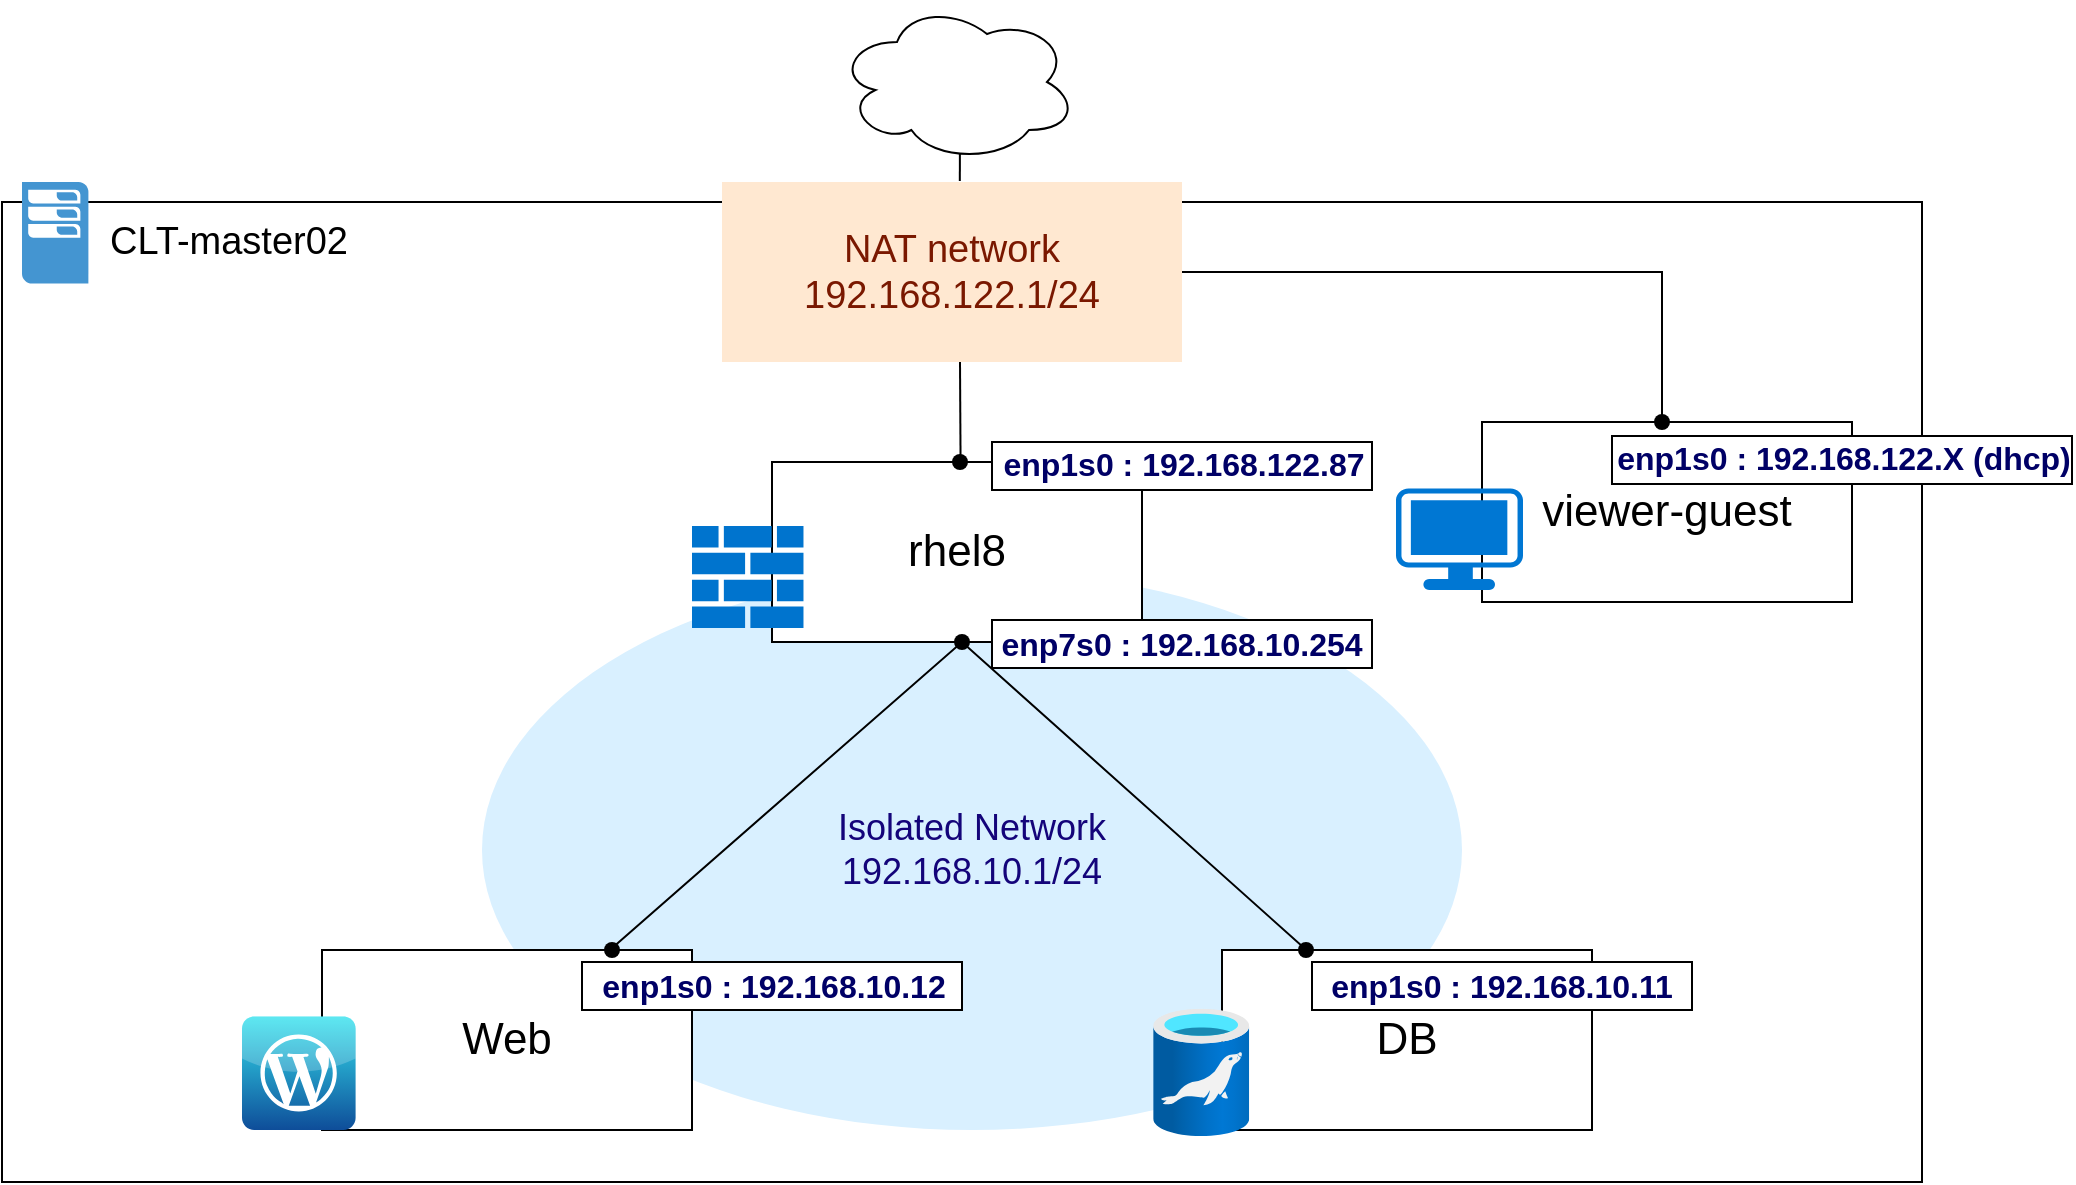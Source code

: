 <mxfile version="20.8.13" type="github">
  <diagram name="페이지-1" id="E3Nfmj0UPKqn4euKRgJr">
    <mxGraphModel dx="1395" dy="688" grid="1" gridSize="10" guides="1" tooltips="1" connect="1" arrows="1" fold="1" page="1" pageScale="1" pageWidth="1169" pageHeight="827" math="0" shadow="0">
      <root>
        <mxCell id="0" />
        <mxCell id="1" style="locked=1;" parent="0" />
        <mxCell id="SxxazjnEcDOOSWcFCbGN-16" value="" style="group" vertex="1" connectable="0" parent="1">
          <mxGeometry x="105" y="170" width="960" height="500" as="geometry" />
        </mxCell>
        <mxCell id="SxxazjnEcDOOSWcFCbGN-1" value="" style="rounded=0;whiteSpace=wrap;html=1;" vertex="1" parent="SxxazjnEcDOOSWcFCbGN-16">
          <mxGeometry y="10" width="960" height="490" as="geometry" />
        </mxCell>
        <mxCell id="SxxazjnEcDOOSWcFCbGN-2" value="" style="pointerEvents=1;shadow=0;dashed=0;html=1;strokeColor=none;fillColor=#4495D1;labelPosition=center;verticalLabelPosition=bottom;verticalAlign=top;align=center;outlineConnect=0;shape=mxgraph.veeam.2d.esx_esxi;" vertex="1" parent="SxxazjnEcDOOSWcFCbGN-16">
          <mxGeometry x="10" width="33.2" height="50.8" as="geometry" />
        </mxCell>
        <mxCell id="SxxazjnEcDOOSWcFCbGN-3" value="&lt;font style=&quot;font-size: 19px;&quot;&gt;CLT-master02&lt;/font&gt;" style="text;html=1;strokeColor=none;fillColor=none;align=center;verticalAlign=middle;whiteSpace=wrap;rounded=0;" vertex="1" parent="SxxazjnEcDOOSWcFCbGN-16">
          <mxGeometry x="50" y="10" width="126.8" height="39.6" as="geometry" />
        </mxCell>
        <mxCell id="SxxazjnEcDOOSWcFCbGN-19" value="0.5" style="locked=1;" parent="0" />
        <mxCell id="SxxazjnEcDOOSWcFCbGN-20" value="&lt;font color=&quot;#14047a&quot; style=&quot;font-size: 18px;&quot;&gt;Isolated Network&lt;br&gt;192.168.10.1/24&lt;/font&gt;" style="ellipse;whiteSpace=wrap;html=1;fillColor=#D9F0FF;strokeColor=none;" vertex="1" parent="SxxazjnEcDOOSWcFCbGN-19">
          <mxGeometry x="345" y="364" width="490" height="280" as="geometry" />
        </mxCell>
        <mxCell id="SxxazjnEcDOOSWcFCbGN-21" value="&lt;font color=&quot;#7a1800&quot;&gt;NAT network&lt;br&gt;192.168.122.1/24&lt;/font&gt;" style="rounded=0;whiteSpace=wrap;html=1;fontSize=19;fontColor=#14047A;fillColor=#FFE8D1;strokeColor=none;" vertex="1" parent="SxxazjnEcDOOSWcFCbGN-19">
          <mxGeometry x="465" y="170" width="230" height="90" as="geometry" />
        </mxCell>
        <mxCell id="SxxazjnEcDOOSWcFCbGN-24" value="line" style="locked=1;" parent="0" />
        <mxCell id="SxxazjnEcDOOSWcFCbGN-26" value="" style="endArrow=none;html=1;rounded=0;fontSize=22;fontColor=#7A1800;" edge="1" parent="SxxazjnEcDOOSWcFCbGN-24" source="SxxazjnEcDOOSWcFCbGN-11" target="SxxazjnEcDOOSWcFCbGN-13">
          <mxGeometry width="50" height="50" relative="1" as="geometry">
            <mxPoint x="615" y="560" as="sourcePoint" />
            <mxPoint x="665" y="510" as="targetPoint" />
            <Array as="points">
              <mxPoint x="585" y="400" />
            </Array>
          </mxGeometry>
        </mxCell>
        <mxCell id="SxxazjnEcDOOSWcFCbGN-27" value="" style="endArrow=none;html=1;rounded=0;fontSize=22;fontColor=#7A1800;exitX=0.534;exitY=0.99;exitDx=0;exitDy=0;exitPerimeter=0;" edge="1" parent="SxxazjnEcDOOSWcFCbGN-24">
          <mxGeometry width="50" height="50" relative="1" as="geometry">
            <mxPoint x="584.79" y="399.1" as="sourcePoint" />
            <mxPoint x="584" y="260" as="targetPoint" />
          </mxGeometry>
        </mxCell>
        <mxCell id="SxxazjnEcDOOSWcFCbGN-28" value="" style="endArrow=none;html=1;rounded=0;fontSize=22;fontColor=#7A1800;" edge="1" parent="SxxazjnEcDOOSWcFCbGN-24" target="SxxazjnEcDOOSWcFCbGN-21">
          <mxGeometry width="50" height="50" relative="1" as="geometry">
            <mxPoint x="935" y="290" as="sourcePoint" />
            <mxPoint x="675" y="360" as="targetPoint" />
            <Array as="points">
              <mxPoint x="935" y="215" />
            </Array>
          </mxGeometry>
        </mxCell>
        <mxCell id="SxxazjnEcDOOSWcFCbGN-29" value="" style="endArrow=none;html=1;rounded=0;fontSize=22;fontColor=#7A1800;exitX=0.517;exitY=-0.005;exitDx=0;exitDy=0;exitPerimeter=0;" edge="1" parent="SxxazjnEcDOOSWcFCbGN-24" source="SxxazjnEcDOOSWcFCbGN-21">
          <mxGeometry width="50" height="50" relative="1" as="geometry">
            <mxPoint x="575" y="160" as="sourcePoint" />
            <mxPoint x="584" y="140" as="targetPoint" />
          </mxGeometry>
        </mxCell>
        <mxCell id="SxxazjnEcDOOSWcFCbGN-8" value="001" style="locked=1;" parent="0" />
        <mxCell id="SxxazjnEcDOOSWcFCbGN-9" value="&lt;font style=&quot;font-size: 22px;&quot;&gt;rhel8&lt;/font&gt;" style="rounded=0;whiteSpace=wrap;html=1;" vertex="1" parent="SxxazjnEcDOOSWcFCbGN-8">
          <mxGeometry x="490" y="310" width="185" height="90" as="geometry" />
        </mxCell>
        <mxCell id="SxxazjnEcDOOSWcFCbGN-10" value="" style="shape=image;html=1;verticalAlign=top;verticalLabelPosition=bottom;labelBackgroundColor=#ffffff;imageAspect=0;aspect=fixed;image=https://cdn1.iconfinder.com/data/icons/Futurosoft%20Icons%200.5.2/128x128/apps/redhat.png" vertex="1" parent="SxxazjnEcDOOSWcFCbGN-8">
          <mxGeometry x="450" y="280" width="59.2" height="59.2" as="geometry" />
        </mxCell>
        <mxCell id="SxxazjnEcDOOSWcFCbGN-11" value="&lt;font style=&quot;font-size: 22px;&quot;&gt;Web&lt;/font&gt;" style="rounded=0;whiteSpace=wrap;html=1;" vertex="1" parent="SxxazjnEcDOOSWcFCbGN-8">
          <mxGeometry x="265" y="554" width="185" height="90" as="geometry" />
        </mxCell>
        <mxCell id="SxxazjnEcDOOSWcFCbGN-12" value="" style="shape=image;html=1;verticalAlign=top;verticalLabelPosition=bottom;labelBackgroundColor=#ffffff;imageAspect=0;aspect=fixed;image=https://cdn1.iconfinder.com/data/icons/Futurosoft%20Icons%200.5.2/128x128/apps/redhat.png" vertex="1" parent="SxxazjnEcDOOSWcFCbGN-8">
          <mxGeometry x="225" y="524" width="59.2" height="59.2" as="geometry" />
        </mxCell>
        <mxCell id="SxxazjnEcDOOSWcFCbGN-13" value="&lt;font style=&quot;font-size: 22px;&quot;&gt;DB&lt;/font&gt;" style="rounded=0;whiteSpace=wrap;html=1;" vertex="1" parent="SxxazjnEcDOOSWcFCbGN-8">
          <mxGeometry x="715" y="554" width="185" height="90" as="geometry" />
        </mxCell>
        <mxCell id="SxxazjnEcDOOSWcFCbGN-14" value="" style="shape=image;html=1;verticalAlign=top;verticalLabelPosition=bottom;labelBackgroundColor=#ffffff;imageAspect=0;aspect=fixed;image=https://cdn1.iconfinder.com/data/icons/Futurosoft%20Icons%200.5.2/128x128/apps/redhat.png" vertex="1" parent="SxxazjnEcDOOSWcFCbGN-8">
          <mxGeometry x="675" y="524" width="59.2" height="59.2" as="geometry" />
        </mxCell>
        <mxCell id="SxxazjnEcDOOSWcFCbGN-22" value="&lt;font style=&quot;font-size: 22px;&quot;&gt;viewer-guest&lt;/font&gt;" style="rounded=0;whiteSpace=wrap;html=1;" vertex="1" parent="SxxazjnEcDOOSWcFCbGN-8">
          <mxGeometry x="845" y="290" width="185" height="90" as="geometry" />
        </mxCell>
        <mxCell id="SxxazjnEcDOOSWcFCbGN-23" value="" style="shape=image;html=1;verticalAlign=top;verticalLabelPosition=bottom;labelBackgroundColor=#ffffff;imageAspect=0;aspect=fixed;image=https://cdn1.iconfinder.com/data/icons/Futurosoft%20Icons%200.5.2/128x128/apps/redhat.png" vertex="1" parent="SxxazjnEcDOOSWcFCbGN-8">
          <mxGeometry x="805" y="260" width="59.2" height="59.2" as="geometry" />
        </mxCell>
        <mxCell id="SxxazjnEcDOOSWcFCbGN-30" value="" style="aspect=fixed;html=1;points=[];align=center;image;fontSize=12;image=img/lib/azure2/databases/Azure_Database_MariaDB_Server.svg;fontColor=#7A1800;fillColor=#FFE8D1;" vertex="1" parent="SxxazjnEcDOOSWcFCbGN-8">
          <mxGeometry x="680.6" y="583.2" width="48" height="64" as="geometry" />
        </mxCell>
        <mxCell id="SxxazjnEcDOOSWcFCbGN-31" value="" style="dashed=0;outlineConnect=0;html=1;align=center;labelPosition=center;verticalLabelPosition=bottom;verticalAlign=top;shape=mxgraph.webicons.wordpress_2;fillColor=#35E2EE;gradientColor=#0E4D99;fontSize=22;fontColor=#7A1800;" vertex="1" parent="SxxazjnEcDOOSWcFCbGN-8">
          <mxGeometry x="225" y="587.2" width="56.8" height="56.8" as="geometry" />
        </mxCell>
        <mxCell id="SxxazjnEcDOOSWcFCbGN-32" value="" style="sketch=0;pointerEvents=1;shadow=0;dashed=0;html=1;strokeColor=none;labelPosition=center;verticalLabelPosition=bottom;verticalAlign=top;outlineConnect=0;align=center;shape=mxgraph.office.concepts.firewall;fillColor=#0074ce;fontSize=22;fontColor=#7A1800;" vertex="1" parent="SxxazjnEcDOOSWcFCbGN-8">
          <mxGeometry x="450" y="342" width="55.74" height="51" as="geometry" />
        </mxCell>
        <mxCell id="SxxazjnEcDOOSWcFCbGN-33" value="" style="points=[[0.03,0.03,0],[0.5,0,0],[0.97,0.03,0],[1,0.4,0],[0.97,0.745,0],[0.5,1,0],[0.03,0.745,0],[0,0.4,0]];verticalLabelPosition=bottom;sketch=0;html=1;verticalAlign=top;aspect=fixed;align=center;pointerEvents=1;shape=mxgraph.cisco19.workstation;fillColor=#0077d3;strokeColor=none;fontSize=22;fontColor=#7A1800;" vertex="1" parent="SxxazjnEcDOOSWcFCbGN-8">
          <mxGeometry x="802" y="323.2" width="63.5" height="50.8" as="geometry" />
        </mxCell>
        <mxCell id="SxxazjnEcDOOSWcFCbGN-34" value="" style="ellipse;shape=cloud;whiteSpace=wrap;html=1;fontSize=22;fontColor=#7A1800;fillColor=#FFFFFF;" vertex="1" parent="SxxazjnEcDOOSWcFCbGN-8">
          <mxGeometry x="522.5" y="80" width="120" height="80" as="geometry" />
        </mxCell>
        <mxCell id="SxxazjnEcDOOSWcFCbGN-60" value="제목 없는 레이어" style="locked=1;" parent="0" />
        <mxCell id="SxxazjnEcDOOSWcFCbGN-61" value="" style="rounded=0;whiteSpace=wrap;html=1;labelBorderColor=none;strokeColor=default;strokeWidth=1;fontSize=16;fontColor=#000066;fillColor=default;" vertex="1" parent="SxxazjnEcDOOSWcFCbGN-60">
          <mxGeometry x="600" y="389" width="190" height="24" as="geometry" />
        </mxCell>
        <mxCell id="SxxazjnEcDOOSWcFCbGN-62" value="" style="rounded=0;whiteSpace=wrap;html=1;labelBorderColor=none;strokeColor=default;strokeWidth=1;fontSize=16;fontColor=#000066;fillColor=default;" vertex="1" parent="SxxazjnEcDOOSWcFCbGN-60">
          <mxGeometry x="600" y="300" width="190" height="24" as="geometry" />
        </mxCell>
        <mxCell id="SxxazjnEcDOOSWcFCbGN-63" value="" style="rounded=0;whiteSpace=wrap;html=1;labelBorderColor=none;strokeColor=default;strokeWidth=1;fontSize=16;fontColor=#000066;fillColor=default;" vertex="1" parent="SxxazjnEcDOOSWcFCbGN-60">
          <mxGeometry x="395" y="560" width="190" height="24" as="geometry" />
        </mxCell>
        <mxCell id="SxxazjnEcDOOSWcFCbGN-64" value="" style="rounded=0;whiteSpace=wrap;html=1;labelBorderColor=none;strokeColor=default;strokeWidth=1;fontSize=16;fontColor=#000066;fillColor=default;" vertex="1" parent="SxxazjnEcDOOSWcFCbGN-60">
          <mxGeometry x="760" y="560" width="190" height="24" as="geometry" />
        </mxCell>
        <mxCell id="SxxazjnEcDOOSWcFCbGN-65" value="" style="rounded=0;whiteSpace=wrap;html=1;labelBorderColor=none;strokeColor=default;strokeWidth=1;fontSize=16;fontColor=#000066;fillColor=default;" vertex="1" parent="SxxazjnEcDOOSWcFCbGN-60">
          <mxGeometry x="910" y="297" width="230" height="24" as="geometry" />
        </mxCell>
        <mxCell id="SxxazjnEcDOOSWcFCbGN-49" value="txt" style="" parent="0" />
        <mxCell id="SxxazjnEcDOOSWcFCbGN-50" value="&lt;font color=&quot;#000066&quot; style=&quot;font-size: 16px;&quot;&gt;&lt;b&gt;enp7s0 : 192.168.10.254&lt;/b&gt;&lt;/font&gt;" style="text;html=1;strokeColor=none;fillColor=none;align=center;verticalAlign=middle;whiteSpace=wrap;rounded=0;fontSize=22;fontColor=#7A1800;labelBorderColor=none;" vertex="1" parent="SxxazjnEcDOOSWcFCbGN-49">
          <mxGeometry x="600" y="385" width="190" height="30" as="geometry" />
        </mxCell>
        <mxCell id="SxxazjnEcDOOSWcFCbGN-51" value="&lt;font color=&quot;#000066&quot; style=&quot;font-size: 16px;&quot;&gt;&lt;b&gt;enp1s0 : 192.168.10.12&lt;/b&gt;&lt;/font&gt;" style="text;html=1;strokeColor=none;fillColor=none;align=center;verticalAlign=middle;whiteSpace=wrap;rounded=0;fontSize=22;fontColor=#7A1800;" vertex="1" parent="SxxazjnEcDOOSWcFCbGN-49">
          <mxGeometry x="396" y="556" width="190" height="30" as="geometry" />
        </mxCell>
        <mxCell id="SxxazjnEcDOOSWcFCbGN-52" value="&lt;font color=&quot;#000066&quot; style=&quot;font-size: 16px;&quot;&gt;&lt;b&gt;enp1s0 : 192.168.10.11&lt;/b&gt;&lt;/font&gt;" style="text;html=1;strokeColor=none;fillColor=none;align=center;verticalAlign=middle;whiteSpace=wrap;rounded=0;fontSize=22;fontColor=#7A1800;" vertex="1" parent="SxxazjnEcDOOSWcFCbGN-49">
          <mxGeometry x="760" y="556" width="190" height="30" as="geometry" />
        </mxCell>
        <mxCell id="SxxazjnEcDOOSWcFCbGN-53" value="" style="shape=waypoint;sketch=0;fillStyle=solid;size=6;pointerEvents=1;points=[];fillColor=#021926;resizable=0;rotatable=0;perimeter=centerPerimeter;snapToPoint=1;rounded=0;labelBorderColor=none;strokeColor=default;strokeWidth=2;fontSize=16;fontColor=#000066;" vertex="1" parent="SxxazjnEcDOOSWcFCbGN-49">
          <mxGeometry x="575" y="390" width="20" height="20" as="geometry" />
        </mxCell>
        <mxCell id="SxxazjnEcDOOSWcFCbGN-54" value="" style="shape=waypoint;sketch=0;fillStyle=solid;size=6;pointerEvents=1;points=[];fillColor=#021926;resizable=0;rotatable=0;perimeter=centerPerimeter;snapToPoint=1;rounded=0;labelBorderColor=none;strokeColor=default;strokeWidth=2;fontSize=16;fontColor=#000066;" vertex="1" parent="SxxazjnEcDOOSWcFCbGN-49">
          <mxGeometry x="574" y="300" width="20" height="20" as="geometry" />
        </mxCell>
        <mxCell id="SxxazjnEcDOOSWcFCbGN-55" value="" style="shape=waypoint;sketch=0;fillStyle=solid;size=6;pointerEvents=1;points=[];fillColor=none;resizable=0;rotatable=0;perimeter=centerPerimeter;snapToPoint=1;rounded=0;labelBorderColor=none;strokeColor=default;strokeWidth=2;fontSize=16;fontColor=#000066;" vertex="1" parent="SxxazjnEcDOOSWcFCbGN-49">
          <mxGeometry x="400" y="544" width="20" height="20" as="geometry" />
        </mxCell>
        <mxCell id="SxxazjnEcDOOSWcFCbGN-56" value="" style="shape=waypoint;sketch=0;fillStyle=solid;size=6;pointerEvents=1;points=[];fillColor=none;resizable=0;rotatable=0;perimeter=centerPerimeter;snapToPoint=1;rounded=0;labelBorderColor=none;strokeColor=default;strokeWidth=2;fontSize=16;fontColor=#000066;" vertex="1" parent="SxxazjnEcDOOSWcFCbGN-49">
          <mxGeometry x="747" y="544" width="20" height="20" as="geometry" />
        </mxCell>
        <mxCell id="SxxazjnEcDOOSWcFCbGN-57" value="" style="shape=waypoint;sketch=0;fillStyle=solid;size=6;pointerEvents=1;points=[];fillColor=#021926;resizable=0;rotatable=0;perimeter=centerPerimeter;snapToPoint=1;rounded=0;labelBorderColor=none;strokeColor=default;strokeWidth=2;fontSize=16;fontColor=#000066;" vertex="1" parent="SxxazjnEcDOOSWcFCbGN-49">
          <mxGeometry x="925" y="280" width="20" height="20" as="geometry" />
        </mxCell>
        <mxCell id="SxxazjnEcDOOSWcFCbGN-58" value="&lt;font color=&quot;#000066&quot; style=&quot;font-size: 16px;&quot;&gt;&lt;b&gt;enp1s0 : 192.168.122.X (dhcp)&lt;/b&gt;&lt;/font&gt;" style="text;html=1;strokeColor=none;fillColor=none;align=center;verticalAlign=middle;whiteSpace=wrap;rounded=0;fontSize=22;fontColor=#7A1800;" vertex="1" parent="SxxazjnEcDOOSWcFCbGN-49">
          <mxGeometry x="911" y="292" width="230" height="30" as="geometry" />
        </mxCell>
        <mxCell id="SxxazjnEcDOOSWcFCbGN-66" value="&lt;font color=&quot;#000066&quot; style=&quot;font-size: 16px;&quot;&gt;&lt;b&gt;enp1s0 : 192.168.122.87&lt;/b&gt;&lt;/font&gt;" style="text;html=1;strokeColor=none;fillColor=none;align=center;verticalAlign=middle;whiteSpace=wrap;rounded=0;fontSize=22;fontColor=#7A1800;labelBorderColor=none;" vertex="1" parent="SxxazjnEcDOOSWcFCbGN-49">
          <mxGeometry x="601" y="295" width="190" height="30" as="geometry" />
        </mxCell>
      </root>
    </mxGraphModel>
  </diagram>
</mxfile>
